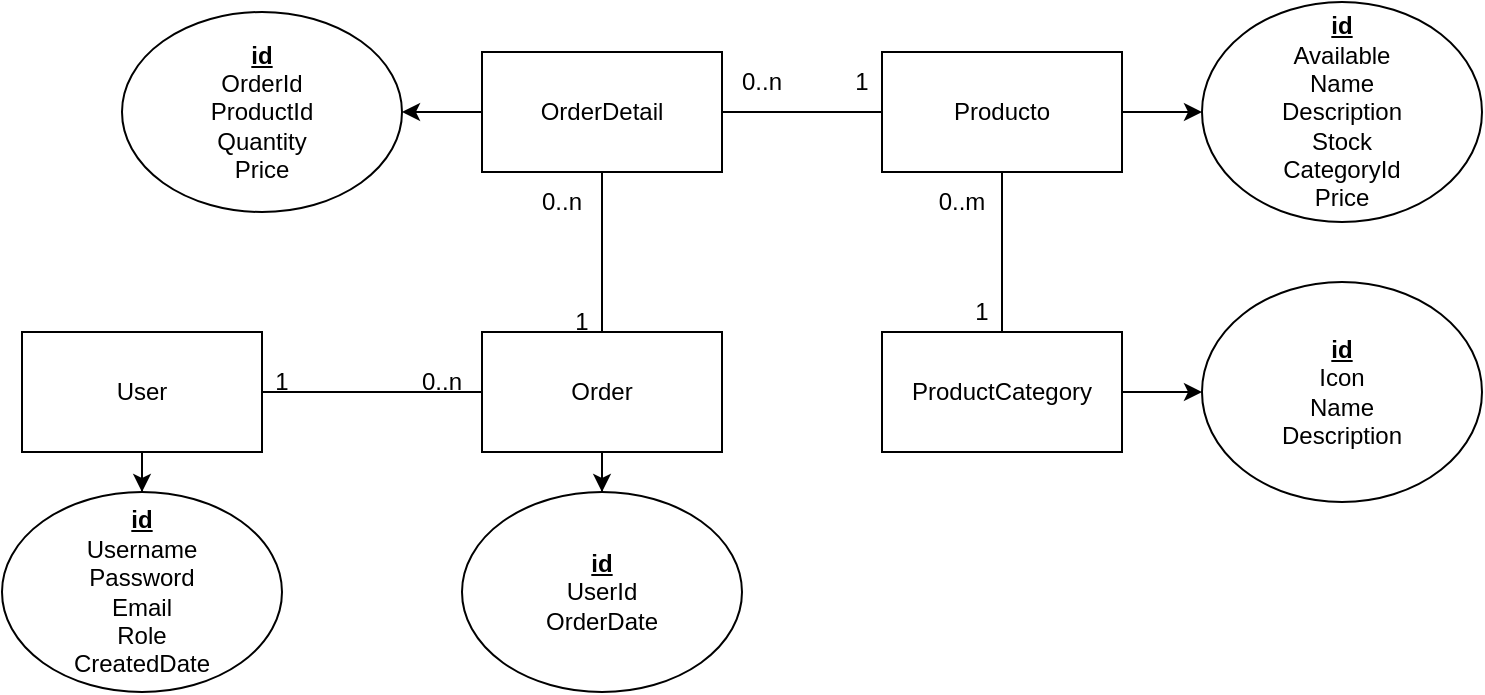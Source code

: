 <mxfile version="24.7.1" type="device">
  <diagram name="Página-1" id="G2_qzqMgFa9593ykXIim">
    <mxGraphModel dx="868" dy="529" grid="1" gridSize="10" guides="1" tooltips="1" connect="1" arrows="1" fold="1" page="1" pageScale="1" pageWidth="827" pageHeight="1169" math="0" shadow="0">
      <root>
        <mxCell id="0" />
        <mxCell id="1" parent="0" />
        <mxCell id="zmzXWEHU53pEBdghStKk-9" style="edgeStyle=orthogonalEdgeStyle;rounded=0;orthogonalLoop=1;jettySize=auto;html=1;entryX=0;entryY=0.5;entryDx=0;entryDy=0;endArrow=none;endFill=0;" parent="1" source="zmzXWEHU53pEBdghStKk-1" target="zmzXWEHU53pEBdghStKk-4" edge="1">
          <mxGeometry relative="1" as="geometry" />
        </mxCell>
        <mxCell id="hrqxQmYhBHdeKD_NR70N-12" value="" style="edgeStyle=orthogonalEdgeStyle;rounded=0;orthogonalLoop=1;jettySize=auto;html=1;" edge="1" parent="1" source="zmzXWEHU53pEBdghStKk-1" target="hrqxQmYhBHdeKD_NR70N-11">
          <mxGeometry relative="1" as="geometry" />
        </mxCell>
        <mxCell id="zmzXWEHU53pEBdghStKk-1" value="User" style="rounded=0;whiteSpace=wrap;html=1;" parent="1" vertex="1">
          <mxGeometry x="60" y="220" width="120" height="60" as="geometry" />
        </mxCell>
        <mxCell id="hrqxQmYhBHdeKD_NR70N-19" style="edgeStyle=orthogonalEdgeStyle;rounded=0;orthogonalLoop=1;jettySize=auto;html=1;entryX=0;entryY=0.5;entryDx=0;entryDy=0;" edge="1" parent="1" source="zmzXWEHU53pEBdghStKk-2" target="hrqxQmYhBHdeKD_NR70N-18">
          <mxGeometry relative="1" as="geometry" />
        </mxCell>
        <mxCell id="zmzXWEHU53pEBdghStKk-2" value="Producto" style="rounded=0;whiteSpace=wrap;html=1;" parent="1" vertex="1">
          <mxGeometry x="490" y="80" width="120" height="60" as="geometry" />
        </mxCell>
        <mxCell id="zmzXWEHU53pEBdghStKk-13" style="edgeStyle=orthogonalEdgeStyle;rounded=0;orthogonalLoop=1;jettySize=auto;html=1;entryX=0.5;entryY=1;entryDx=0;entryDy=0;endArrow=none;endFill=0;" parent="1" source="zmzXWEHU53pEBdghStKk-3" target="zmzXWEHU53pEBdghStKk-2" edge="1">
          <mxGeometry relative="1" as="geometry" />
        </mxCell>
        <mxCell id="hrqxQmYhBHdeKD_NR70N-22" style="edgeStyle=orthogonalEdgeStyle;rounded=0;orthogonalLoop=1;jettySize=auto;html=1;entryX=0;entryY=0.5;entryDx=0;entryDy=0;" edge="1" parent="1" source="zmzXWEHU53pEBdghStKk-3" target="hrqxQmYhBHdeKD_NR70N-21">
          <mxGeometry relative="1" as="geometry" />
        </mxCell>
        <mxCell id="zmzXWEHU53pEBdghStKk-3" value="ProductCategory" style="rounded=0;whiteSpace=wrap;html=1;" parent="1" vertex="1">
          <mxGeometry x="490" y="220" width="120" height="60" as="geometry" />
        </mxCell>
        <mxCell id="zmzXWEHU53pEBdghStKk-10" style="edgeStyle=orthogonalEdgeStyle;rounded=0;orthogonalLoop=1;jettySize=auto;html=1;entryX=0.5;entryY=1;entryDx=0;entryDy=0;endArrow=none;endFill=0;" parent="1" source="zmzXWEHU53pEBdghStKk-4" target="zmzXWEHU53pEBdghStKk-5" edge="1">
          <mxGeometry relative="1" as="geometry" />
        </mxCell>
        <mxCell id="hrqxQmYhBHdeKD_NR70N-14" style="edgeStyle=orthogonalEdgeStyle;rounded=0;orthogonalLoop=1;jettySize=auto;html=1;entryX=0.5;entryY=0;entryDx=0;entryDy=0;" edge="1" parent="1" source="zmzXWEHU53pEBdghStKk-4" target="hrqxQmYhBHdeKD_NR70N-13">
          <mxGeometry relative="1" as="geometry" />
        </mxCell>
        <mxCell id="zmzXWEHU53pEBdghStKk-4" value="Order" style="rounded=0;whiteSpace=wrap;html=1;" parent="1" vertex="1">
          <mxGeometry x="290" y="220" width="120" height="60" as="geometry" />
        </mxCell>
        <mxCell id="hrqxQmYhBHdeKD_NR70N-16" style="edgeStyle=orthogonalEdgeStyle;rounded=0;orthogonalLoop=1;jettySize=auto;html=1;entryX=1;entryY=0.5;entryDx=0;entryDy=0;" edge="1" parent="1" source="zmzXWEHU53pEBdghStKk-5" target="hrqxQmYhBHdeKD_NR70N-15">
          <mxGeometry relative="1" as="geometry">
            <mxPoint x="260" y="110" as="targetPoint" />
          </mxGeometry>
        </mxCell>
        <mxCell id="hrqxQmYhBHdeKD_NR70N-20" style="edgeStyle=orthogonalEdgeStyle;rounded=0;orthogonalLoop=1;jettySize=auto;html=1;endArrow=none;endFill=0;" edge="1" parent="1" source="zmzXWEHU53pEBdghStKk-5" target="zmzXWEHU53pEBdghStKk-2">
          <mxGeometry relative="1" as="geometry" />
        </mxCell>
        <mxCell id="zmzXWEHU53pEBdghStKk-5" value="OrderDetail" style="rounded=0;whiteSpace=wrap;html=1;" parent="1" vertex="1">
          <mxGeometry x="290" y="80" width="120" height="60" as="geometry" />
        </mxCell>
        <mxCell id="hrqxQmYhBHdeKD_NR70N-1" value="1" style="text;html=1;align=center;verticalAlign=middle;whiteSpace=wrap;rounded=0;" vertex="1" parent="1">
          <mxGeometry x="160" y="230" width="60" height="30" as="geometry" />
        </mxCell>
        <mxCell id="hrqxQmYhBHdeKD_NR70N-4" value="0..n" style="text;html=1;align=center;verticalAlign=middle;whiteSpace=wrap;rounded=0;" vertex="1" parent="1">
          <mxGeometry x="240" y="230" width="60" height="30" as="geometry" />
        </mxCell>
        <mxCell id="hrqxQmYhBHdeKD_NR70N-5" value="0..n" style="text;html=1;align=center;verticalAlign=middle;whiteSpace=wrap;rounded=0;" vertex="1" parent="1">
          <mxGeometry x="300" y="140" width="60" height="30" as="geometry" />
        </mxCell>
        <mxCell id="hrqxQmYhBHdeKD_NR70N-6" value="1" style="text;html=1;align=center;verticalAlign=middle;whiteSpace=wrap;rounded=0;" vertex="1" parent="1">
          <mxGeometry x="310" y="200" width="60" height="30" as="geometry" />
        </mxCell>
        <mxCell id="hrqxQmYhBHdeKD_NR70N-7" value="1" style="text;html=1;align=center;verticalAlign=middle;whiteSpace=wrap;rounded=0;" vertex="1" parent="1">
          <mxGeometry x="450" y="80" width="60" height="30" as="geometry" />
        </mxCell>
        <mxCell id="hrqxQmYhBHdeKD_NR70N-9" value="1" style="text;html=1;align=center;verticalAlign=middle;whiteSpace=wrap;rounded=0;" vertex="1" parent="1">
          <mxGeometry x="510" y="195" width="60" height="30" as="geometry" />
        </mxCell>
        <mxCell id="hrqxQmYhBHdeKD_NR70N-10" value="0..m" style="text;html=1;align=center;verticalAlign=middle;whiteSpace=wrap;rounded=0;" vertex="1" parent="1">
          <mxGeometry x="500" y="140" width="60" height="30" as="geometry" />
        </mxCell>
        <mxCell id="hrqxQmYhBHdeKD_NR70N-11" value="&lt;u&gt;&lt;b&gt;id&lt;/b&gt;&lt;/u&gt;&lt;br&gt;Username&lt;br&gt;Password&lt;br&gt;Email&lt;br&gt;Role&lt;br&gt;CreatedDate" style="ellipse;whiteSpace=wrap;html=1;" vertex="1" parent="1">
          <mxGeometry x="50" y="300" width="140" height="100" as="geometry" />
        </mxCell>
        <mxCell id="hrqxQmYhBHdeKD_NR70N-13" value="&lt;u&gt;&lt;b&gt;id&lt;/b&gt;&lt;/u&gt;&lt;br&gt;UserId&lt;br&gt;OrderDate" style="ellipse;whiteSpace=wrap;html=1;" vertex="1" parent="1">
          <mxGeometry x="280" y="300" width="140" height="100" as="geometry" />
        </mxCell>
        <mxCell id="hrqxQmYhBHdeKD_NR70N-15" value="&lt;u&gt;&lt;b&gt;id&lt;br&gt;&lt;/b&gt;&lt;/u&gt;OrderId&lt;br&gt;ProductId&lt;br&gt;Quantity&lt;div&gt;Price&lt;br&gt;&lt;/div&gt;" style="ellipse;whiteSpace=wrap;html=1;" vertex="1" parent="1">
          <mxGeometry x="110" y="60" width="140" height="100" as="geometry" />
        </mxCell>
        <mxCell id="hrqxQmYhBHdeKD_NR70N-8" value="0..n" style="text;html=1;align=center;verticalAlign=middle;whiteSpace=wrap;rounded=0;" vertex="1" parent="1">
          <mxGeometry x="400" y="80" width="60" height="30" as="geometry" />
        </mxCell>
        <mxCell id="hrqxQmYhBHdeKD_NR70N-18" value="&lt;u&gt;&lt;b&gt;id&lt;br&gt;&lt;/b&gt;&lt;/u&gt;Available&lt;br&gt;Name&lt;br&gt;Description&lt;div&gt;Stock&lt;/div&gt;&lt;div&gt;CategoryId&lt;br&gt;&lt;div&gt;Price&lt;br&gt;&lt;/div&gt;&lt;/div&gt;" style="ellipse;whiteSpace=wrap;html=1;" vertex="1" parent="1">
          <mxGeometry x="650" y="55" width="140" height="110" as="geometry" />
        </mxCell>
        <mxCell id="hrqxQmYhBHdeKD_NR70N-21" value="&lt;u&gt;&lt;b&gt;id&lt;br&gt;&lt;/b&gt;&lt;/u&gt;Icon&lt;br&gt;Name&lt;div&gt;Description&lt;/div&gt;" style="ellipse;whiteSpace=wrap;html=1;" vertex="1" parent="1">
          <mxGeometry x="650" y="195" width="140" height="110" as="geometry" />
        </mxCell>
      </root>
    </mxGraphModel>
  </diagram>
</mxfile>
